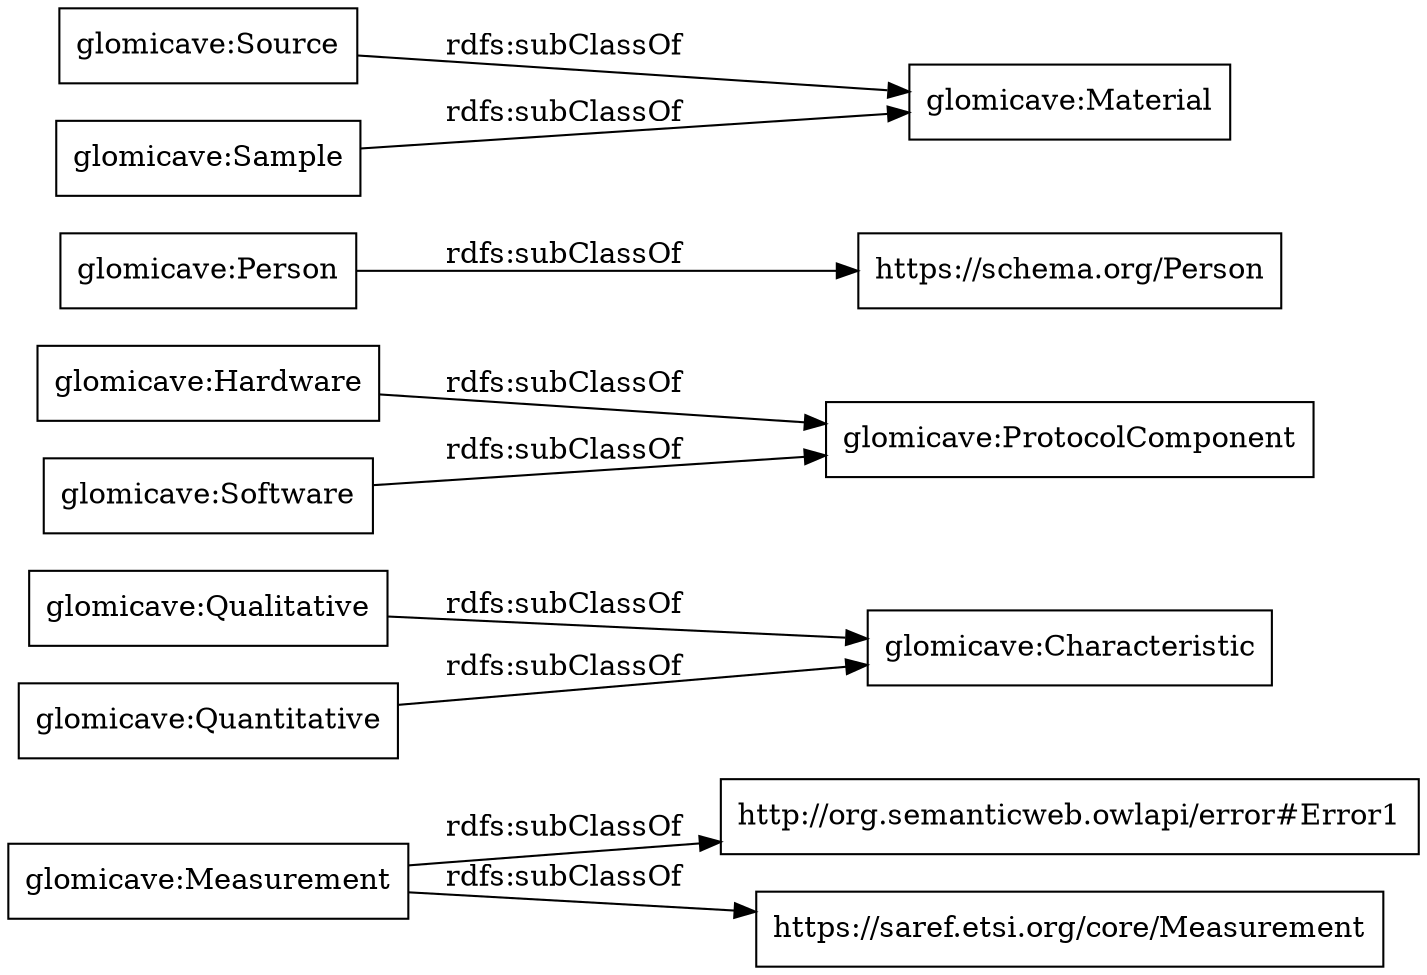 digraph ar2dtool_diagram { 
rankdir=LR;
size="1000"
node [shape = rectangle, color="black"]; "glomicave:Measurement" "http://org.semanticweb.owlapi/error#Error1" "glomicave:Qualitative" "glomicave:ProtocolComponent" "https://schema.org/Person" "glomicave:Material" "glomicave:Characteristic" "glomicave:Quantitative" "https://saref.etsi.org/core/Measurement" "glomicave:Hardware" "glomicave:Source" "glomicave:Person" "glomicave:Sample" "glomicave:Software" ; /*classes style*/
	"glomicave:Measurement" -> "https://saref.etsi.org/core/Measurement" [ label = "rdfs:subClassOf" ];
	"glomicave:Measurement" -> "http://org.semanticweb.owlapi/error#Error1" [ label = "rdfs:subClassOf" ];
	"glomicave:Hardware" -> "glomicave:ProtocolComponent" [ label = "rdfs:subClassOf" ];
	"glomicave:Qualitative" -> "glomicave:Characteristic" [ label = "rdfs:subClassOf" ];
	"glomicave:Quantitative" -> "glomicave:Characteristic" [ label = "rdfs:subClassOf" ];
	"glomicave:Source" -> "glomicave:Material" [ label = "rdfs:subClassOf" ];
	"glomicave:Software" -> "glomicave:ProtocolComponent" [ label = "rdfs:subClassOf" ];
	"glomicave:Sample" -> "glomicave:Material" [ label = "rdfs:subClassOf" ];
	"glomicave:Person" -> "https://schema.org/Person" [ label = "rdfs:subClassOf" ];

}
